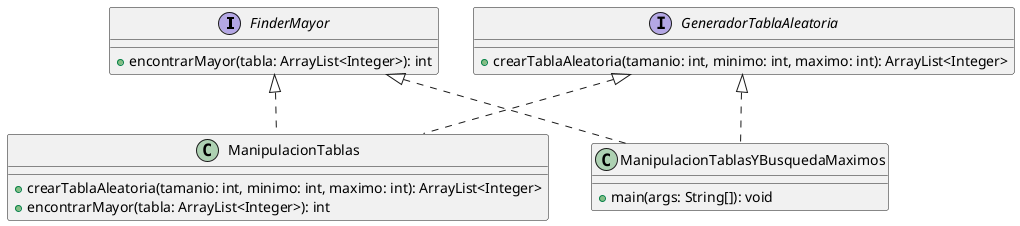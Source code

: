 @startuml
interface FinderMayor {
    + encontrarMayor(tabla: ArrayList<Integer>): int
}

interface GeneradorTablaAleatoria {
    + crearTablaAleatoria(tamanio: int, minimo: int, maximo: int): ArrayList<Integer>
}

class ManipulacionTablas {
    + crearTablaAleatoria(tamanio: int, minimo: int, maximo: int): ArrayList<Integer>
    + encontrarMayor(tabla: ArrayList<Integer>): int
}

class ManipulacionTablasYBusquedaMaximos {
    + main(args: String[]): void
}

FinderMayor <|.. ManipulacionTablas
GeneradorTablaAleatoria <|.. ManipulacionTablas
FinderMayor <|.. ManipulacionTablasYBusquedaMaximos
GeneradorTablaAleatoria <|.. ManipulacionTablasYBusquedaMaximos
@enduml